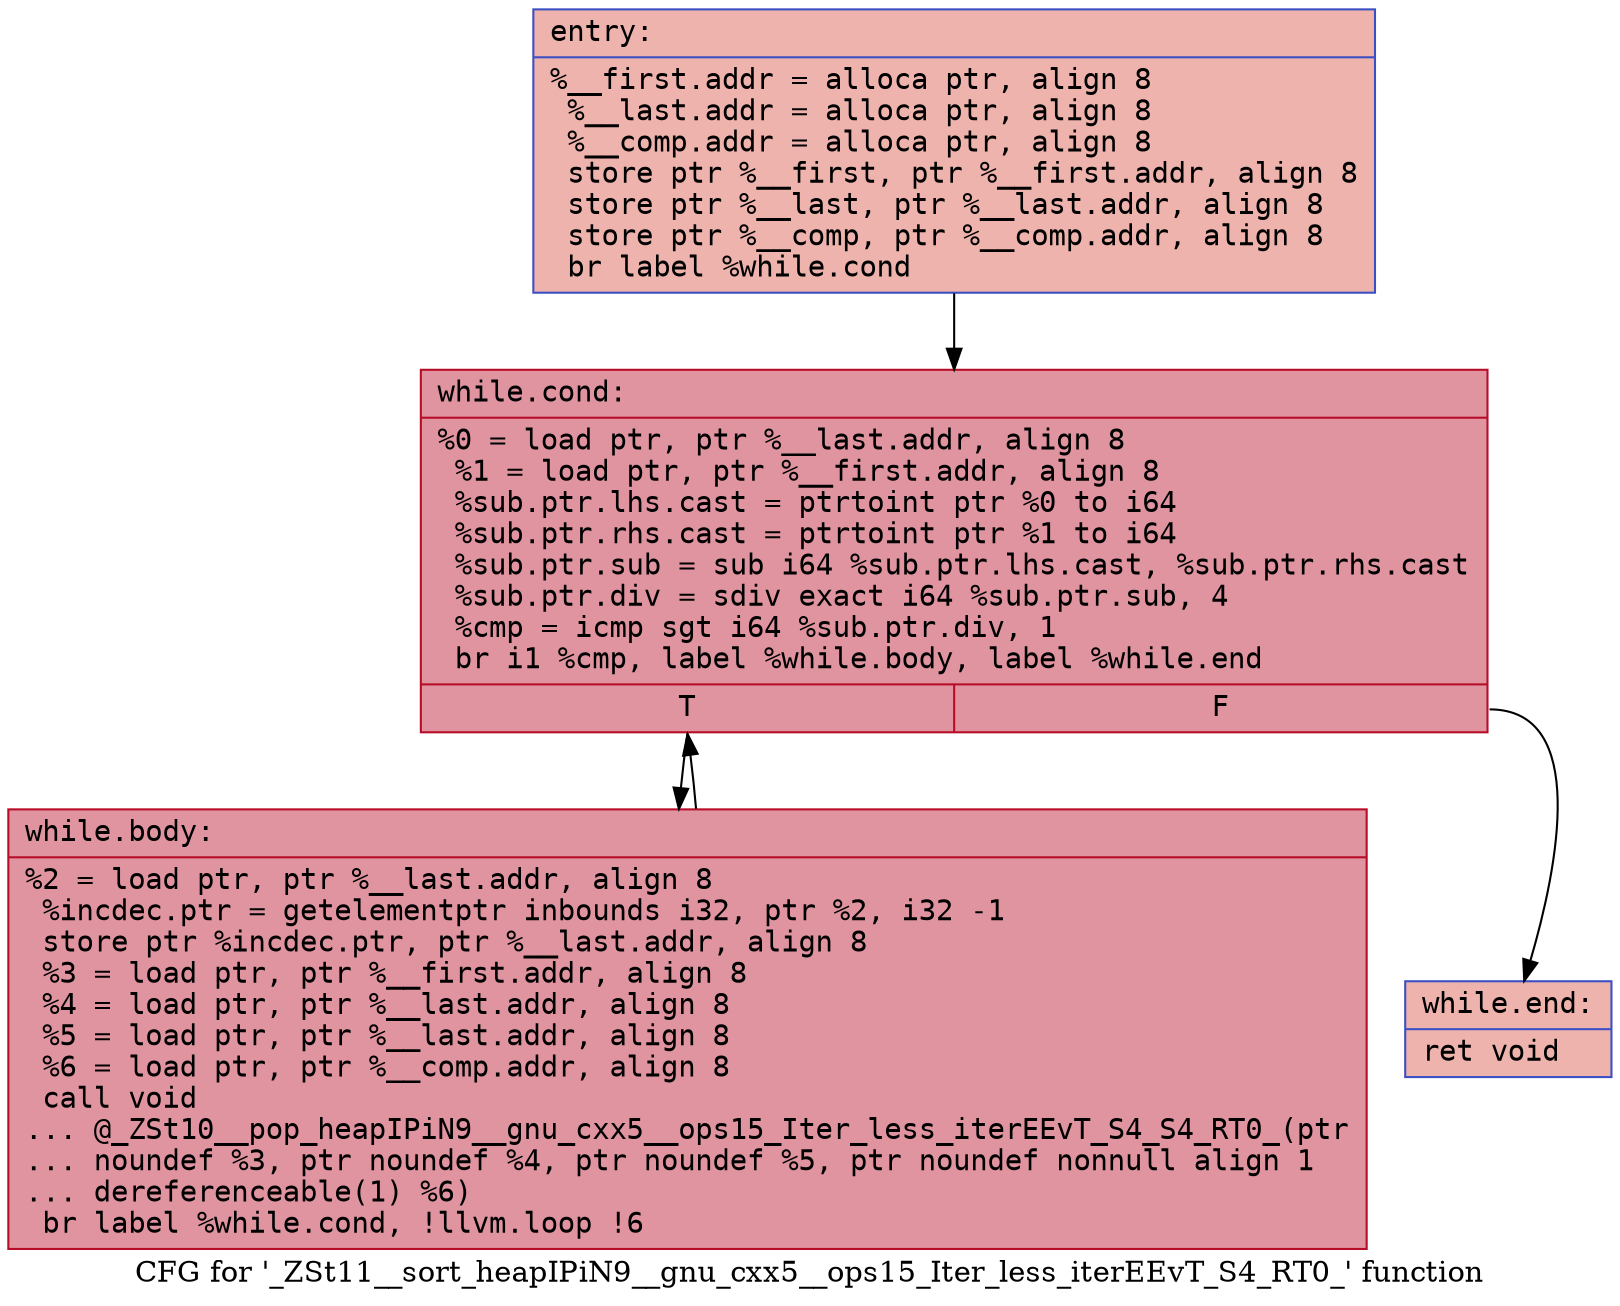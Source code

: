 digraph "CFG for '_ZSt11__sort_heapIPiN9__gnu_cxx5__ops15_Iter_less_iterEEvT_S4_RT0_' function" {
	label="CFG for '_ZSt11__sort_heapIPiN9__gnu_cxx5__ops15_Iter_less_iterEEvT_S4_RT0_' function";

	Node0x55aea90ccc10 [shape=record,color="#3d50c3ff", style=filled, fillcolor="#d6524470" fontname="Courier",label="{entry:\l|  %__first.addr = alloca ptr, align 8\l  %__last.addr = alloca ptr, align 8\l  %__comp.addr = alloca ptr, align 8\l  store ptr %__first, ptr %__first.addr, align 8\l  store ptr %__last, ptr %__last.addr, align 8\l  store ptr %__comp, ptr %__comp.addr, align 8\l  br label %while.cond\l}"];
	Node0x55aea90ccc10 -> Node0x55aea90ccc60[tooltip="entry -> while.cond\nProbability 100.00%" ];
	Node0x55aea90ccc60 [shape=record,color="#b70d28ff", style=filled, fillcolor="#b70d2870" fontname="Courier",label="{while.cond:\l|  %0 = load ptr, ptr %__last.addr, align 8\l  %1 = load ptr, ptr %__first.addr, align 8\l  %sub.ptr.lhs.cast = ptrtoint ptr %0 to i64\l  %sub.ptr.rhs.cast = ptrtoint ptr %1 to i64\l  %sub.ptr.sub = sub i64 %sub.ptr.lhs.cast, %sub.ptr.rhs.cast\l  %sub.ptr.div = sdiv exact i64 %sub.ptr.sub, 4\l  %cmp = icmp sgt i64 %sub.ptr.div, 1\l  br i1 %cmp, label %while.body, label %while.end\l|{<s0>T|<s1>F}}"];
	Node0x55aea90ccc60:s0 -> Node0x55aea90cd9a0[tooltip="while.cond -> while.body\nProbability 96.88%" ];
	Node0x55aea90ccc60:s1 -> Node0x55aea90cda20[tooltip="while.cond -> while.end\nProbability 3.12%" ];
	Node0x55aea90cd9a0 [shape=record,color="#b70d28ff", style=filled, fillcolor="#b70d2870" fontname="Courier",label="{while.body:\l|  %2 = load ptr, ptr %__last.addr, align 8\l  %incdec.ptr = getelementptr inbounds i32, ptr %2, i32 -1\l  store ptr %incdec.ptr, ptr %__last.addr, align 8\l  %3 = load ptr, ptr %__first.addr, align 8\l  %4 = load ptr, ptr %__last.addr, align 8\l  %5 = load ptr, ptr %__last.addr, align 8\l  %6 = load ptr, ptr %__comp.addr, align 8\l  call void\l... @_ZSt10__pop_heapIPiN9__gnu_cxx5__ops15_Iter_less_iterEEvT_S4_S4_RT0_(ptr\l... noundef %3, ptr noundef %4, ptr noundef %5, ptr noundef nonnull align 1\l... dereferenceable(1) %6)\l  br label %while.cond, !llvm.loop !6\l}"];
	Node0x55aea90cd9a0 -> Node0x55aea90ccc60[tooltip="while.body -> while.cond\nProbability 100.00%" ];
	Node0x55aea90cda20 [shape=record,color="#3d50c3ff", style=filled, fillcolor="#d6524470" fontname="Courier",label="{while.end:\l|  ret void\l}"];
}
